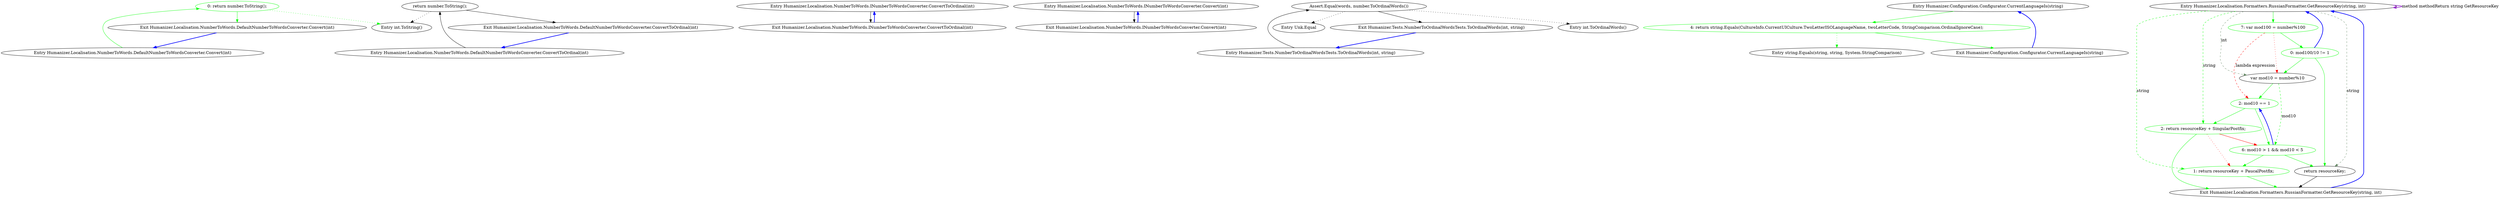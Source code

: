 digraph  {
m1_3 [cluster="int.ToString()", file="DefaultNumberToWordsConverter.cs", label="Entry int.ToString()", span="0-0"];
m1_0 [cluster="Humanizer.Localisation.NumberToWords.DefaultNumberToWordsConverter.Convert(int)", file="DefaultNumberToWordsConverter.cs", label="Entry Humanizer.Localisation.NumberToWords.DefaultNumberToWordsConverter.Convert(int)", span="4-4"];
m1_1 [cluster="Humanizer.Localisation.NumberToWords.DefaultNumberToWordsConverter.Convert(int)", color=green, community=0, file="DefaultNumberToWordsConverter.cs", label="0: return number.ToString();", span="6-6"];
m1_2 [cluster="Humanizer.Localisation.NumberToWords.DefaultNumberToWordsConverter.Convert(int)", file="DefaultNumberToWordsConverter.cs", label="Exit Humanizer.Localisation.NumberToWords.DefaultNumberToWordsConverter.Convert(int)", span="4-4"];
m1_4 [cluster="Humanizer.Localisation.NumberToWords.DefaultNumberToWordsConverter.ConvertToOrdinal(int)", file="DefaultNumberToWordsConverter.cs", label="Entry Humanizer.Localisation.NumberToWords.DefaultNumberToWordsConverter.ConvertToOrdinal(int)", span="9-9"];
m1_5 [cluster="Humanizer.Localisation.NumberToWords.DefaultNumberToWordsConverter.ConvertToOrdinal(int)", file="DefaultNumberToWordsConverter.cs", label="return number.ToString();", span="11-11"];
m1_6 [cluster="Humanizer.Localisation.NumberToWords.DefaultNumberToWordsConverter.ConvertToOrdinal(int)", file="DefaultNumberToWordsConverter.cs", label="Exit Humanizer.Localisation.NumberToWords.DefaultNumberToWordsConverter.ConvertToOrdinal(int)", span="9-9"];
m6_2 [cluster="Humanizer.Localisation.NumberToWords.INumberToWordsConverter.ConvertToOrdinal(int)", file="INumberToWordsConverter.cs", label="Entry Humanizer.Localisation.NumberToWords.INumberToWordsConverter.ConvertToOrdinal(int)", span="19-19"];
m6_3 [cluster="Humanizer.Localisation.NumberToWords.INumberToWordsConverter.ConvertToOrdinal(int)", file="INumberToWordsConverter.cs", label="Exit Humanizer.Localisation.NumberToWords.INumberToWordsConverter.ConvertToOrdinal(int)", span="19-19"];
m6_0 [cluster="Humanizer.Localisation.NumberToWords.INumberToWordsConverter.Convert(int)", file="INumberToWordsConverter.cs", label="Entry Humanizer.Localisation.NumberToWords.INumberToWordsConverter.Convert(int)", span="12-12"];
m6_1 [cluster="Humanizer.Localisation.NumberToWords.INumberToWordsConverter.Convert(int)", file="INumberToWordsConverter.cs", label="Exit Humanizer.Localisation.NumberToWords.INumberToWordsConverter.Convert(int)", span="12-12"];
m7_4 [cluster="Unk.Equal", file="NumberToOrdinalWordsTests.cs", label="Entry Unk.Equal", span=""];
m7_0 [cluster="Humanizer.Tests.NumberToOrdinalWordsTests.ToOrdinalWords(int, string)", file="NumberToOrdinalWordsTests.cs", label="Entry Humanizer.Tests.NumberToOrdinalWordsTests.ToOrdinalWords(int, string)", span="50-50"];
m7_1 [cluster="Humanizer.Tests.NumberToOrdinalWordsTests.ToOrdinalWords(int, string)", file="NumberToOrdinalWordsTests.cs", label="Assert.Equal(words, number.ToOrdinalWords())", span="52-52"];
m7_2 [cluster="Humanizer.Tests.NumberToOrdinalWordsTests.ToOrdinalWords(int, string)", file="NumberToOrdinalWordsTests.cs", label="Exit Humanizer.Tests.NumberToOrdinalWordsTests.ToOrdinalWords(int, string)", span="50-50"];
m7_3 [cluster="int.ToOrdinalWords()", file="NumberToOrdinalWordsTests.cs", label="Entry int.ToOrdinalWords()", span="35-35"];
m8_0 [cluster="Humanizer.Configuration.Configurator.CurrentLanguageIs(string)", file="NumberToWordsExtension.cs", label="Entry Humanizer.Configuration.Configurator.CurrentLanguageIs(string)", span="34-34"];
m8_1 [cluster="Humanizer.Configuration.Configurator.CurrentLanguageIs(string)", color=green, community=0, file="NumberToWordsExtension.cs", label="4: return string.Equals(CultureInfo.CurrentUICulture.TwoLetterISOLanguageName, twoLetterCode, StringComparison.OrdinalIgnoreCase);", span="36-36"];
m8_2 [cluster="Humanizer.Configuration.Configurator.CurrentLanguageIs(string)", file="NumberToWordsExtension.cs", label="Exit Humanizer.Configuration.Configurator.CurrentLanguageIs(string)", span="34-34"];
m8_3 [cluster="string.Equals(string, string, System.StringComparison)", file="NumberToWordsExtension.cs", label="Entry string.Equals(string, string, System.StringComparison)", span="0-0"];
m10_0 [cluster="Humanizer.Localisation.Formatters.RussianFormatter.GetResourceKey(string, int)", file="RussianFormatter.cs", label="Entry Humanizer.Localisation.Formatters.RussianFormatter.GetResourceKey(string, int)", span="7-7"];
m10_1 [cluster="Humanizer.Localisation.Formatters.RussianFormatter.GetResourceKey(string, int)", color=green, community=0, file="RussianFormatter.cs", label="7: var mod100 = number%100", span="9-9"];
m10_2 [cluster="Humanizer.Localisation.Formatters.RussianFormatter.GetResourceKey(string, int)", color=green, community=0, file="RussianFormatter.cs", label="0: mod100/10 != 1", span="10-10"];
m10_7 [cluster="Humanizer.Localisation.Formatters.RussianFormatter.GetResourceKey(string, int)", color=green, community=0, file="RussianFormatter.cs", label="1: return resourceKey + PaucalPostfix;", span="18-18"];
m10_4 [cluster="Humanizer.Localisation.Formatters.RussianFormatter.GetResourceKey(string, int)", color=green, community=0, file="RussianFormatter.cs", label="2: mod10 == 1", span="14-14"];
m10_5 [cluster="Humanizer.Localisation.Formatters.RussianFormatter.GetResourceKey(string, int)", color=green, community=0, file="RussianFormatter.cs", label="2: return resourceKey + SingularPostfix;", span="15-15"];
m10_6 [cluster="Humanizer.Localisation.Formatters.RussianFormatter.GetResourceKey(string, int)", color=green, community=0, file="RussianFormatter.cs", label="6: mod10 > 1 && mod10 < 5", span="17-17"];
m10_3 [cluster="Humanizer.Localisation.Formatters.RussianFormatter.GetResourceKey(string, int)", file="RussianFormatter.cs", label="var mod10 = number%10", span="12-12"];
m10_8 [cluster="Humanizer.Localisation.Formatters.RussianFormatter.GetResourceKey(string, int)", file="RussianFormatter.cs", label="return resourceKey;", span="21-21"];
m10_9 [cluster="Humanizer.Localisation.Formatters.RussianFormatter.GetResourceKey(string, int)", file="RussianFormatter.cs", label="Exit Humanizer.Localisation.Formatters.RussianFormatter.GetResourceKey(string, int)", span="7-7"];
m1_0 -> m1_1  [color=green, key=0, style=solid];
m1_1 -> m1_2  [color=green, key=0, style=solid];
m1_1 -> m1_3  [color=green, key=2, style=dotted];
m1_2 -> m1_0  [color=blue, key=0, style=bold];
m1_4 -> m1_5  [key=0, style=solid];
m1_5 -> m1_3  [key=2, style=dotted];
m1_5 -> m1_6  [key=0, style=solid];
m1_6 -> m1_4  [color=blue, key=0, style=bold];
m6_2 -> m6_3  [key=0, style=solid];
m6_3 -> m6_2  [color=blue, key=0, style=bold];
m6_0 -> m6_1  [key=0, style=solid];
m6_1 -> m6_0  [color=blue, key=0, style=bold];
m7_0 -> m7_1  [key=0, style=solid];
m7_1 -> m7_2  [key=0, style=solid];
m7_1 -> m7_3  [key=2, style=dotted];
m7_1 -> m7_4  [key=2, style=dotted];
m7_2 -> m7_0  [color=blue, key=0, style=bold];
m8_0 -> m8_1  [color=green, key=0, style=solid];
m8_1 -> m8_2  [color=green, key=0, style=solid];
m8_1 -> m8_3  [color=green, key=2, style=dotted];
m8_2 -> m8_0  [color=blue, key=0, style=bold];
m10_0 -> m10_1  [color=green, key=0, style=solid];
m10_0 -> m10_5  [color=green, key=1, label=string, style=dashed];
m10_0 -> m10_7  [color=green, key=1, label=string, style=dashed];
m10_0 -> m10_0  [color=darkorchid, key=3, label="method methodReturn string GetResourceKey", style=bold];
m10_0 -> m10_3  [color=darkseagreen4, key=1, label=int, style=dashed];
m10_0 -> m10_8  [color=darkseagreen4, key=1, label=string, style=dashed];
m10_1 -> m10_2  [color=green, key=0, style=solid];
m10_1 -> m10_3  [color=red, key=2, style=dotted];
m10_1 -> m10_4  [color=red, key=1, label="lambda expression", style=dashed];
m10_2 -> m10_0  [color=blue, key=0, style=bold];
m10_2 -> m10_3  [color=green, key=0, style=solid];
m10_2 -> m10_8  [color=green, key=0, style=solid];
m10_7 -> m10_9  [color=green, key=0, style=solid];
m10_4 -> m10_5  [color=green, key=0, style=solid];
m10_4 -> m10_6  [color=green, key=0, style=solid];
m10_5 -> m10_6  [color=red, key=0, style=solid];
m10_5 -> m10_7  [color=red, key=2, style=dotted];
m10_5 -> m10_9  [color=green, key=0, style=solid];
m10_6 -> m10_4  [color=blue, key=0, style=bold];
m10_6 -> m10_7  [color=green, key=0, style=solid];
m10_6 -> m10_8  [color=green, key=0, style=solid];
m10_3 -> m10_4  [color=green, key=0, style=solid];
m10_3 -> m10_6  [color=green, key=1, label=mod10, style=dashed];
m10_8 -> m10_9  [key=0, style=solid];
m10_9 -> m10_0  [color=blue, key=0, style=bold];
}
